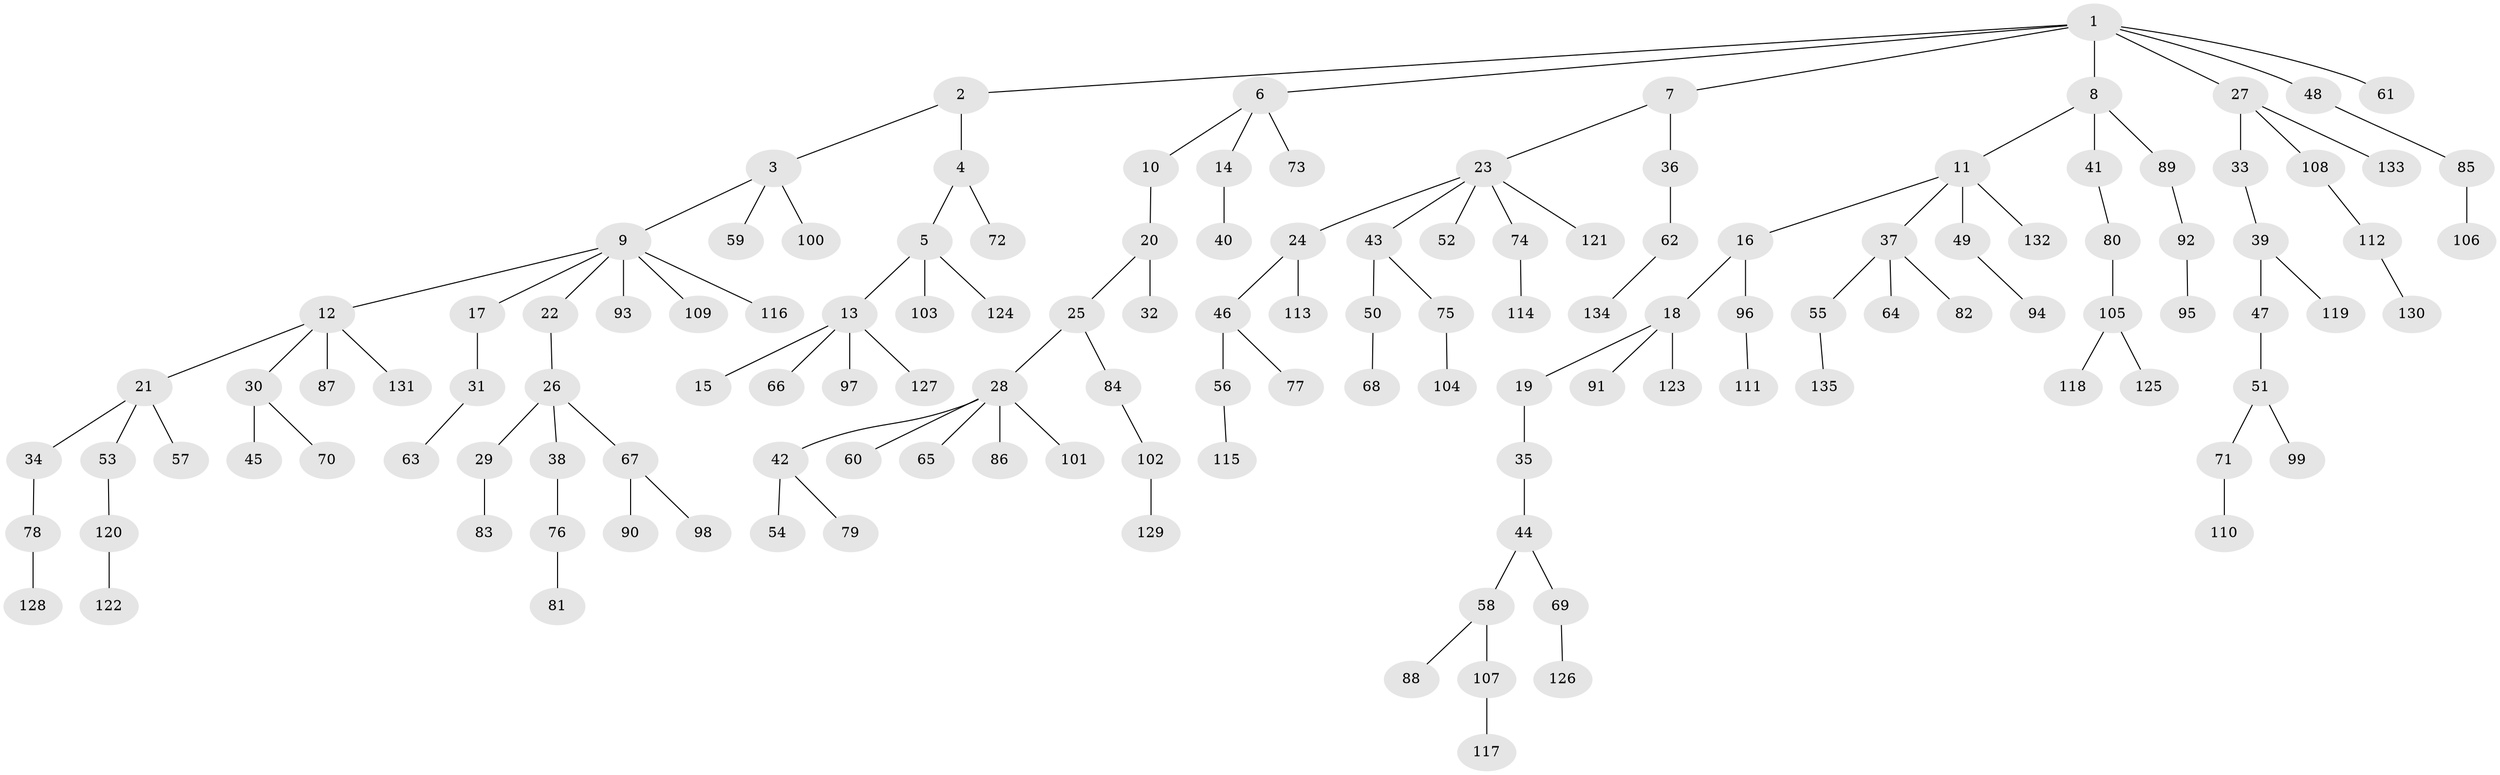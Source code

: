 // coarse degree distribution, {2: 0.2835820895522388, 1: 0.6417910447761194, 5: 0.029850746268656716, 11: 0.014925373134328358, 26: 0.014925373134328358, 4: 0.014925373134328358}
// Generated by graph-tools (version 1.1) at 2025/55/03/04/25 21:55:50]
// undirected, 135 vertices, 134 edges
graph export_dot {
graph [start="1"]
  node [color=gray90,style=filled];
  1;
  2;
  3;
  4;
  5;
  6;
  7;
  8;
  9;
  10;
  11;
  12;
  13;
  14;
  15;
  16;
  17;
  18;
  19;
  20;
  21;
  22;
  23;
  24;
  25;
  26;
  27;
  28;
  29;
  30;
  31;
  32;
  33;
  34;
  35;
  36;
  37;
  38;
  39;
  40;
  41;
  42;
  43;
  44;
  45;
  46;
  47;
  48;
  49;
  50;
  51;
  52;
  53;
  54;
  55;
  56;
  57;
  58;
  59;
  60;
  61;
  62;
  63;
  64;
  65;
  66;
  67;
  68;
  69;
  70;
  71;
  72;
  73;
  74;
  75;
  76;
  77;
  78;
  79;
  80;
  81;
  82;
  83;
  84;
  85;
  86;
  87;
  88;
  89;
  90;
  91;
  92;
  93;
  94;
  95;
  96;
  97;
  98;
  99;
  100;
  101;
  102;
  103;
  104;
  105;
  106;
  107;
  108;
  109;
  110;
  111;
  112;
  113;
  114;
  115;
  116;
  117;
  118;
  119;
  120;
  121;
  122;
  123;
  124;
  125;
  126;
  127;
  128;
  129;
  130;
  131;
  132;
  133;
  134;
  135;
  1 -- 2;
  1 -- 6;
  1 -- 7;
  1 -- 8;
  1 -- 27;
  1 -- 48;
  1 -- 61;
  2 -- 3;
  2 -- 4;
  3 -- 9;
  3 -- 59;
  3 -- 100;
  4 -- 5;
  4 -- 72;
  5 -- 13;
  5 -- 103;
  5 -- 124;
  6 -- 10;
  6 -- 14;
  6 -- 73;
  7 -- 23;
  7 -- 36;
  8 -- 11;
  8 -- 41;
  8 -- 89;
  9 -- 12;
  9 -- 17;
  9 -- 22;
  9 -- 93;
  9 -- 109;
  9 -- 116;
  10 -- 20;
  11 -- 16;
  11 -- 37;
  11 -- 49;
  11 -- 132;
  12 -- 21;
  12 -- 30;
  12 -- 87;
  12 -- 131;
  13 -- 15;
  13 -- 66;
  13 -- 97;
  13 -- 127;
  14 -- 40;
  16 -- 18;
  16 -- 96;
  17 -- 31;
  18 -- 19;
  18 -- 91;
  18 -- 123;
  19 -- 35;
  20 -- 25;
  20 -- 32;
  21 -- 34;
  21 -- 53;
  21 -- 57;
  22 -- 26;
  23 -- 24;
  23 -- 43;
  23 -- 52;
  23 -- 74;
  23 -- 121;
  24 -- 46;
  24 -- 113;
  25 -- 28;
  25 -- 84;
  26 -- 29;
  26 -- 38;
  26 -- 67;
  27 -- 33;
  27 -- 108;
  27 -- 133;
  28 -- 42;
  28 -- 60;
  28 -- 65;
  28 -- 86;
  28 -- 101;
  29 -- 83;
  30 -- 45;
  30 -- 70;
  31 -- 63;
  33 -- 39;
  34 -- 78;
  35 -- 44;
  36 -- 62;
  37 -- 55;
  37 -- 64;
  37 -- 82;
  38 -- 76;
  39 -- 47;
  39 -- 119;
  41 -- 80;
  42 -- 54;
  42 -- 79;
  43 -- 50;
  43 -- 75;
  44 -- 58;
  44 -- 69;
  46 -- 56;
  46 -- 77;
  47 -- 51;
  48 -- 85;
  49 -- 94;
  50 -- 68;
  51 -- 71;
  51 -- 99;
  53 -- 120;
  55 -- 135;
  56 -- 115;
  58 -- 88;
  58 -- 107;
  62 -- 134;
  67 -- 90;
  67 -- 98;
  69 -- 126;
  71 -- 110;
  74 -- 114;
  75 -- 104;
  76 -- 81;
  78 -- 128;
  80 -- 105;
  84 -- 102;
  85 -- 106;
  89 -- 92;
  92 -- 95;
  96 -- 111;
  102 -- 129;
  105 -- 118;
  105 -- 125;
  107 -- 117;
  108 -- 112;
  112 -- 130;
  120 -- 122;
}
